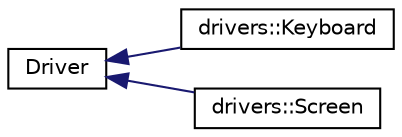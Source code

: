 digraph "Graphical Class Hierarchy"
{
  edge [fontname="Helvetica",fontsize="10",labelfontname="Helvetica",labelfontsize="10"];
  node [fontname="Helvetica",fontsize="10",shape=record];
  rankdir="LR";
  Node0 [label="Driver",height=0.2,width=0.4,color="black", fillcolor="white", style="filled",URL="$classDriver.html"];
  Node0 -> Node1 [dir="back",color="midnightblue",fontsize="10",style="solid",fontname="Helvetica"];
  Node1 [label="drivers::Keyboard",height=0.2,width=0.4,color="black", fillcolor="white", style="filled",URL="$classdrivers_1_1Keyboard.html"];
  Node0 -> Node2 [dir="back",color="midnightblue",fontsize="10",style="solid",fontname="Helvetica"];
  Node2 [label="drivers::Screen",height=0.2,width=0.4,color="black", fillcolor="white", style="filled",URL="$classdrivers_1_1Screen.html"];
}
